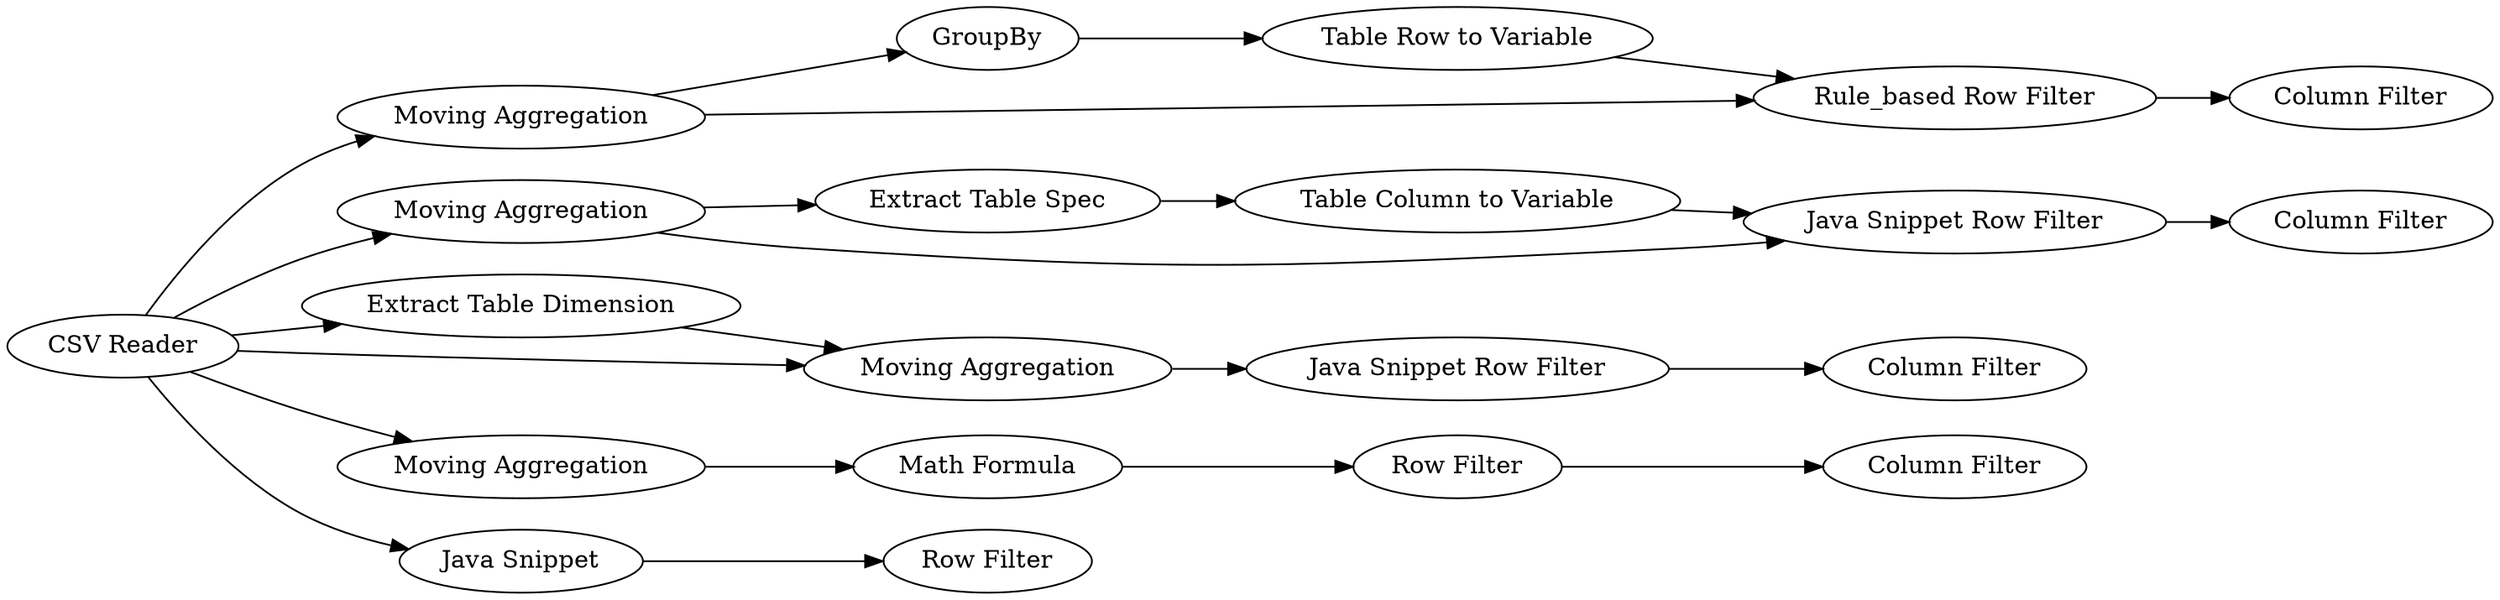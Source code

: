 digraph {
	1 [label="CSV Reader"]
	2 [label="Moving Aggregation"]
	3 [label=GroupBy]
	4 [label="Table Row to Variable"]
	6 [label="Moving Aggregation"]
	7 [label="Extract Table Spec"]
	8 [label="Table Column to Variable"]
	9 [label="Java Snippet Row Filter"]
	10 [label="Extract Table Dimension"]
	11 [label="Moving Aggregation"]
	12 [label="Java Snippet Row Filter"]
	13 [label="Rule_based Row Filter"]
	16 [label="Moving Aggregation"]
	17 [label="Math Formula"]
	18 [label="Row Filter"]
	19 [label="Column Filter"]
	20 [label="Column Filter"]
	21 [label="Column Filter"]
	22 [label="Column Filter"]
	23 [label="Java Snippet"]
	24 [label="Row Filter"]
	1 -> 2
	1 -> 6
	1 -> 16
	1 -> 11
	1 -> 10
	1 -> 23
	2 -> 3
	2 -> 13
	3 -> 4
	4 -> 13
	6 -> 7
	6 -> 9
	7 -> 8
	8 -> 9
	9 -> 21
	10 -> 11
	11 -> 12
	12 -> 20
	13 -> 22
	16 -> 17
	17 -> 18
	18 -> 19
	23 -> 24
	rankdir=LR
}
